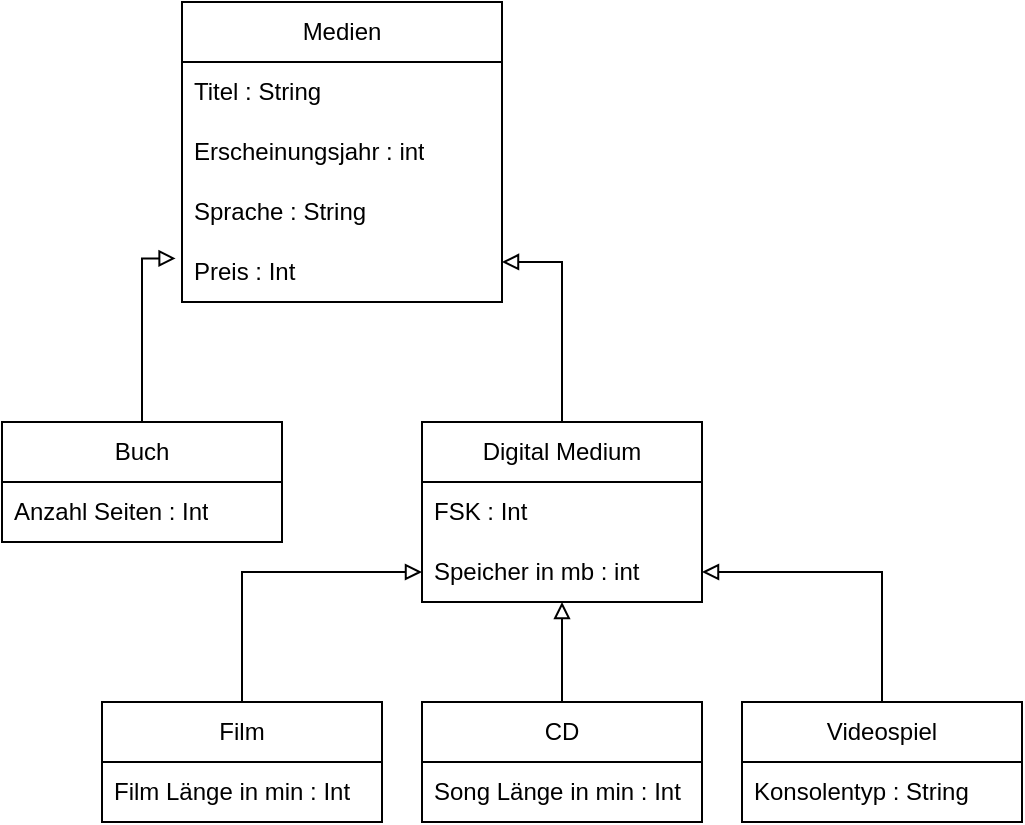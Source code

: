 <mxfile version="20.8.13" type="device"><diagram name="Page-1" id="0jMUdDGM_SN3dk-eLvGX"><mxGraphModel dx="635" dy="381" grid="1" gridSize="10" guides="1" tooltips="1" connect="1" arrows="1" fold="1" page="1" pageScale="1" pageWidth="827" pageHeight="1169" math="0" shadow="0"><root><mxCell id="0"/><mxCell id="1" parent="0"/><mxCell id="3LYTRV9_UzgFQc1sx8M--1" value="Medien" style="swimlane;fontStyle=0;childLayout=stackLayout;horizontal=1;startSize=30;horizontalStack=0;resizeParent=1;resizeParentMax=0;resizeLast=0;collapsible=1;marginBottom=0;whiteSpace=wrap;html=1;" vertex="1" parent="1"><mxGeometry x="290" y="130" width="160" height="150" as="geometry"/></mxCell><mxCell id="3LYTRV9_UzgFQc1sx8M--2" value="Titel : String" style="text;strokeColor=none;fillColor=none;align=left;verticalAlign=middle;spacingLeft=4;spacingRight=4;overflow=hidden;points=[[0,0.5],[1,0.5]];portConstraint=eastwest;rotatable=0;whiteSpace=wrap;html=1;" vertex="1" parent="3LYTRV9_UzgFQc1sx8M--1"><mxGeometry y="30" width="160" height="30" as="geometry"/></mxCell><mxCell id="3LYTRV9_UzgFQc1sx8M--3" value="Erscheinungsjahr : int" style="text;strokeColor=none;fillColor=none;align=left;verticalAlign=middle;spacingLeft=4;spacingRight=4;overflow=hidden;points=[[0,0.5],[1,0.5]];portConstraint=eastwest;rotatable=0;whiteSpace=wrap;html=1;" vertex="1" parent="3LYTRV9_UzgFQc1sx8M--1"><mxGeometry y="60" width="160" height="30" as="geometry"/></mxCell><mxCell id="3LYTRV9_UzgFQc1sx8M--4" value="Sprache : String" style="text;strokeColor=none;fillColor=none;align=left;verticalAlign=middle;spacingLeft=4;spacingRight=4;overflow=hidden;points=[[0,0.5],[1,0.5]];portConstraint=eastwest;rotatable=0;whiteSpace=wrap;html=1;" vertex="1" parent="3LYTRV9_UzgFQc1sx8M--1"><mxGeometry y="90" width="160" height="30" as="geometry"/></mxCell><mxCell id="3LYTRV9_UzgFQc1sx8M--5" value="Preis : Int" style="text;strokeColor=none;fillColor=none;align=left;verticalAlign=middle;spacingLeft=4;spacingRight=4;overflow=hidden;points=[[0,0.5],[1,0.5]];portConstraint=eastwest;rotatable=0;whiteSpace=wrap;html=1;" vertex="1" parent="3LYTRV9_UzgFQc1sx8M--1"><mxGeometry y="120" width="160" height="30" as="geometry"/></mxCell><mxCell id="3LYTRV9_UzgFQc1sx8M--89" style="edgeStyle=orthogonalEdgeStyle;rounded=0;orthogonalLoop=1;jettySize=auto;html=1;exitX=0.5;exitY=0;exitDx=0;exitDy=0;entryX=-0.02;entryY=0.273;entryDx=0;entryDy=0;entryPerimeter=0;endArrow=block;endFill=0;" edge="1" parent="1" source="3LYTRV9_UzgFQc1sx8M--6" target="3LYTRV9_UzgFQc1sx8M--5"><mxGeometry relative="1" as="geometry"/></mxCell><mxCell id="3LYTRV9_UzgFQc1sx8M--6" value="Buch" style="swimlane;fontStyle=0;childLayout=stackLayout;horizontal=1;startSize=30;horizontalStack=0;resizeParent=1;resizeParentMax=0;resizeLast=0;collapsible=1;marginBottom=0;whiteSpace=wrap;html=1;" vertex="1" parent="1"><mxGeometry x="200" y="340" width="140" height="60" as="geometry"/></mxCell><mxCell id="3LYTRV9_UzgFQc1sx8M--7" value="Anzahl Seiten : Int" style="text;strokeColor=none;fillColor=none;align=left;verticalAlign=middle;spacingLeft=4;spacingRight=4;overflow=hidden;points=[[0,0.5],[1,0.5]];portConstraint=eastwest;rotatable=0;whiteSpace=wrap;html=1;" vertex="1" parent="3LYTRV9_UzgFQc1sx8M--6"><mxGeometry y="30" width="140" height="30" as="geometry"/></mxCell><mxCell id="3LYTRV9_UzgFQc1sx8M--91" style="edgeStyle=orthogonalEdgeStyle;rounded=0;orthogonalLoop=1;jettySize=auto;html=1;exitX=0.5;exitY=0;exitDx=0;exitDy=0;entryX=0;entryY=0.5;entryDx=0;entryDy=0;endArrow=block;endFill=0;" edge="1" parent="1" source="3LYTRV9_UzgFQc1sx8M--10" target="3LYTRV9_UzgFQc1sx8M--24"><mxGeometry relative="1" as="geometry"/></mxCell><mxCell id="3LYTRV9_UzgFQc1sx8M--10" value="Film" style="swimlane;fontStyle=0;childLayout=stackLayout;horizontal=1;startSize=30;horizontalStack=0;resizeParent=1;resizeParentMax=0;resizeLast=0;collapsible=1;marginBottom=0;whiteSpace=wrap;html=1;" vertex="1" parent="1"><mxGeometry x="250" y="480" width="140" height="60" as="geometry"/></mxCell><mxCell id="3LYTRV9_UzgFQc1sx8M--11" value="Film Länge in min : Int" style="text;strokeColor=none;fillColor=none;align=left;verticalAlign=middle;spacingLeft=4;spacingRight=4;overflow=hidden;points=[[0,0.5],[1,0.5]];portConstraint=eastwest;rotatable=0;whiteSpace=wrap;html=1;" vertex="1" parent="3LYTRV9_UzgFQc1sx8M--10"><mxGeometry y="30" width="140" height="30" as="geometry"/></mxCell><mxCell id="3LYTRV9_UzgFQc1sx8M--92" style="edgeStyle=orthogonalEdgeStyle;rounded=0;orthogonalLoop=1;jettySize=auto;html=1;exitX=0.5;exitY=0;exitDx=0;exitDy=0;endArrow=block;endFill=0;" edge="1" parent="1" source="3LYTRV9_UzgFQc1sx8M--14" target="3LYTRV9_UzgFQc1sx8M--22"><mxGeometry relative="1" as="geometry"/></mxCell><mxCell id="3LYTRV9_UzgFQc1sx8M--14" value="CD" style="swimlane;fontStyle=0;childLayout=stackLayout;horizontal=1;startSize=30;horizontalStack=0;resizeParent=1;resizeParentMax=0;resizeLast=0;collapsible=1;marginBottom=0;whiteSpace=wrap;html=1;" vertex="1" parent="1"><mxGeometry x="410" y="480" width="140" height="60" as="geometry"/></mxCell><mxCell id="3LYTRV9_UzgFQc1sx8M--15" value="Song Länge in min : Int&amp;nbsp;" style="text;strokeColor=none;fillColor=none;align=left;verticalAlign=middle;spacingLeft=4;spacingRight=4;overflow=hidden;points=[[0,0.5],[1,0.5]];portConstraint=eastwest;rotatable=0;whiteSpace=wrap;html=1;" vertex="1" parent="3LYTRV9_UzgFQc1sx8M--14"><mxGeometry y="30" width="140" height="30" as="geometry"/></mxCell><mxCell id="3LYTRV9_UzgFQc1sx8M--93" style="edgeStyle=orthogonalEdgeStyle;rounded=0;orthogonalLoop=1;jettySize=auto;html=1;exitX=0.5;exitY=0;exitDx=0;exitDy=0;entryX=1;entryY=0.5;entryDx=0;entryDy=0;endArrow=block;endFill=0;" edge="1" parent="1" source="3LYTRV9_UzgFQc1sx8M--18" target="3LYTRV9_UzgFQc1sx8M--24"><mxGeometry relative="1" as="geometry"/></mxCell><mxCell id="3LYTRV9_UzgFQc1sx8M--18" value="Videospiel" style="swimlane;fontStyle=0;childLayout=stackLayout;horizontal=1;startSize=30;horizontalStack=0;resizeParent=1;resizeParentMax=0;resizeLast=0;collapsible=1;marginBottom=0;whiteSpace=wrap;html=1;" vertex="1" parent="1"><mxGeometry x="570" y="480" width="140" height="60" as="geometry"/></mxCell><mxCell id="3LYTRV9_UzgFQc1sx8M--19" value="Konsolentyp : String" style="text;strokeColor=none;fillColor=none;align=left;verticalAlign=middle;spacingLeft=4;spacingRight=4;overflow=hidden;points=[[0,0.5],[1,0.5]];portConstraint=eastwest;rotatable=0;whiteSpace=wrap;html=1;" vertex="1" parent="3LYTRV9_UzgFQc1sx8M--18"><mxGeometry y="30" width="140" height="30" as="geometry"/></mxCell><mxCell id="3LYTRV9_UzgFQc1sx8M--90" style="edgeStyle=orthogonalEdgeStyle;rounded=0;orthogonalLoop=1;jettySize=auto;html=1;exitX=0.5;exitY=0;exitDx=0;exitDy=0;entryX=1;entryY=0.333;entryDx=0;entryDy=0;entryPerimeter=0;endArrow=block;endFill=0;" edge="1" parent="1" source="3LYTRV9_UzgFQc1sx8M--22" target="3LYTRV9_UzgFQc1sx8M--5"><mxGeometry relative="1" as="geometry"/></mxCell><mxCell id="3LYTRV9_UzgFQc1sx8M--22" value="Digital Medium" style="swimlane;fontStyle=0;childLayout=stackLayout;horizontal=1;startSize=30;horizontalStack=0;resizeParent=1;resizeParentMax=0;resizeLast=0;collapsible=1;marginBottom=0;whiteSpace=wrap;html=1;" vertex="1" parent="1"><mxGeometry x="410" y="340" width="140" height="90" as="geometry"/></mxCell><mxCell id="3LYTRV9_UzgFQc1sx8M--23" value="FSK : Int" style="text;strokeColor=none;fillColor=none;align=left;verticalAlign=middle;spacingLeft=4;spacingRight=4;overflow=hidden;points=[[0,0.5],[1,0.5]];portConstraint=eastwest;rotatable=0;whiteSpace=wrap;html=1;" vertex="1" parent="3LYTRV9_UzgFQc1sx8M--22"><mxGeometry y="30" width="140" height="30" as="geometry"/></mxCell><mxCell id="3LYTRV9_UzgFQc1sx8M--24" value="Speicher in mb : int" style="text;strokeColor=none;fillColor=none;align=left;verticalAlign=middle;spacingLeft=4;spacingRight=4;overflow=hidden;points=[[0,0.5],[1,0.5]];portConstraint=eastwest;rotatable=0;whiteSpace=wrap;html=1;" vertex="1" parent="3LYTRV9_UzgFQc1sx8M--22"><mxGeometry y="60" width="140" height="30" as="geometry"/></mxCell></root></mxGraphModel></diagram></mxfile>